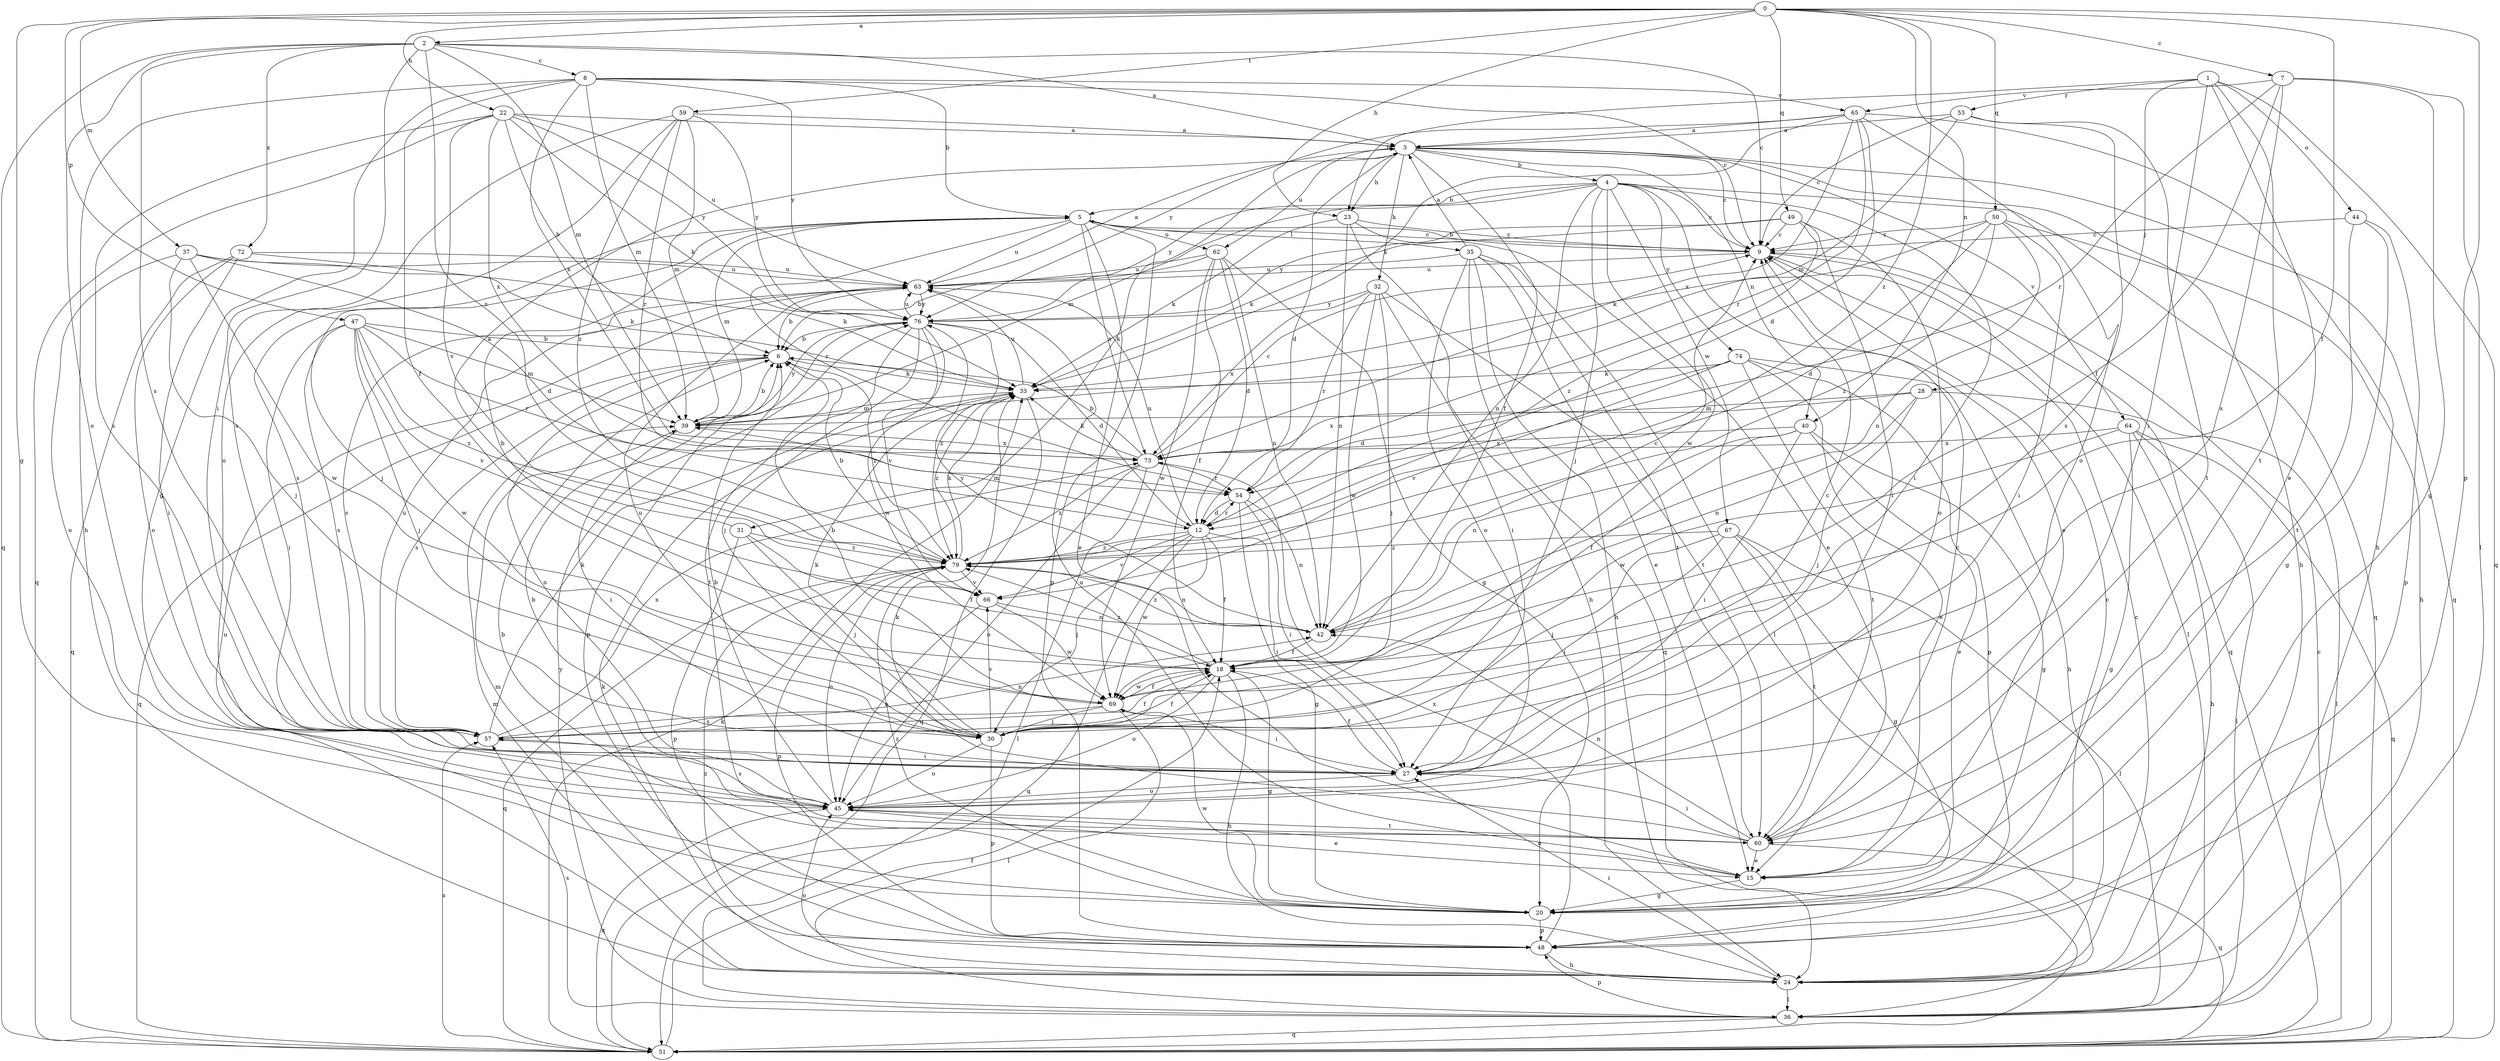 strict digraph  {
0;
1;
2;
3;
4;
5;
6;
7;
8;
9;
12;
15;
18;
20;
22;
23;
24;
27;
28;
30;
31;
32;
33;
35;
36;
37;
39;
40;
42;
44;
45;
47;
48;
49;
50;
51;
53;
54;
57;
59;
60;
62;
63;
64;
65;
66;
67;
69;
72;
73;
74;
76;
79;
0 -> 2  [label=a];
0 -> 7  [label=c];
0 -> 18  [label=f];
0 -> 20  [label=g];
0 -> 22  [label=h];
0 -> 23  [label=h];
0 -> 37  [label=m];
0 -> 40  [label=n];
0 -> 47  [label=p];
0 -> 48  [label=p];
0 -> 49  [label=q];
0 -> 50  [label=q];
0 -> 59  [label=t];
0 -> 79  [label=z];
1 -> 15  [label=e];
1 -> 23  [label=h];
1 -> 27  [label=i];
1 -> 28  [label=j];
1 -> 44  [label=o];
1 -> 51  [label=q];
1 -> 53  [label=r];
1 -> 60  [label=t];
2 -> 3  [label=a];
2 -> 8  [label=c];
2 -> 9  [label=c];
2 -> 27  [label=i];
2 -> 39  [label=m];
2 -> 45  [label=o];
2 -> 51  [label=q];
2 -> 57  [label=s];
2 -> 72  [label=x];
2 -> 79  [label=z];
3 -> 4  [label=b];
3 -> 9  [label=c];
3 -> 12  [label=d];
3 -> 18  [label=f];
3 -> 23  [label=h];
3 -> 24  [label=h];
3 -> 31  [label=k];
3 -> 32  [label=k];
3 -> 40  [label=n];
3 -> 51  [label=q];
3 -> 62  [label=u];
3 -> 64  [label=v];
4 -> 5  [label=b];
4 -> 9  [label=c];
4 -> 15  [label=e];
4 -> 27  [label=i];
4 -> 30  [label=j];
4 -> 39  [label=m];
4 -> 42  [label=n];
4 -> 51  [label=q];
4 -> 67  [label=w];
4 -> 69  [label=w];
4 -> 74  [label=y];
4 -> 76  [label=y];
5 -> 9  [label=c];
5 -> 15  [label=e];
5 -> 30  [label=j];
5 -> 35  [label=l];
5 -> 39  [label=m];
5 -> 48  [label=p];
5 -> 54  [label=r];
5 -> 57  [label=s];
5 -> 62  [label=u];
5 -> 63  [label=u];
5 -> 73  [label=x];
6 -> 33  [label=k];
6 -> 45  [label=o];
6 -> 51  [label=q];
6 -> 57  [label=s];
6 -> 79  [label=z];
7 -> 18  [label=f];
7 -> 20  [label=g];
7 -> 36  [label=l];
7 -> 54  [label=r];
7 -> 57  [label=s];
7 -> 65  [label=v];
8 -> 5  [label=b];
8 -> 9  [label=c];
8 -> 18  [label=f];
8 -> 20  [label=g];
8 -> 24  [label=h];
8 -> 39  [label=m];
8 -> 65  [label=v];
8 -> 73  [label=x];
8 -> 76  [label=y];
9 -> 5  [label=b];
9 -> 36  [label=l];
9 -> 51  [label=q];
9 -> 63  [label=u];
12 -> 18  [label=f];
12 -> 27  [label=i];
12 -> 30  [label=j];
12 -> 39  [label=m];
12 -> 51  [label=q];
12 -> 54  [label=r];
12 -> 63  [label=u];
12 -> 66  [label=v];
12 -> 69  [label=w];
12 -> 79  [label=z];
15 -> 20  [label=g];
15 -> 45  [label=o];
15 -> 63  [label=u];
18 -> 5  [label=b];
18 -> 20  [label=g];
18 -> 24  [label=h];
18 -> 45  [label=o];
18 -> 69  [label=w];
18 -> 79  [label=z];
20 -> 6  [label=b];
20 -> 48  [label=p];
20 -> 69  [label=w];
20 -> 79  [label=z];
22 -> 3  [label=a];
22 -> 6  [label=b];
22 -> 33  [label=k];
22 -> 51  [label=q];
22 -> 57  [label=s];
22 -> 63  [label=u];
22 -> 66  [label=v];
22 -> 73  [label=x];
22 -> 76  [label=y];
23 -> 9  [label=c];
23 -> 15  [label=e];
23 -> 24  [label=h];
23 -> 33  [label=k];
23 -> 42  [label=n];
24 -> 9  [label=c];
24 -> 27  [label=i];
24 -> 33  [label=k];
24 -> 36  [label=l];
24 -> 39  [label=m];
24 -> 45  [label=o];
24 -> 63  [label=u];
24 -> 79  [label=z];
27 -> 18  [label=f];
27 -> 45  [label=o];
28 -> 30  [label=j];
28 -> 36  [label=l];
28 -> 39  [label=m];
28 -> 42  [label=n];
28 -> 73  [label=x];
30 -> 9  [label=c];
30 -> 18  [label=f];
30 -> 33  [label=k];
30 -> 45  [label=o];
30 -> 48  [label=p];
30 -> 63  [label=u];
30 -> 66  [label=v];
31 -> 3  [label=a];
31 -> 18  [label=f];
31 -> 30  [label=j];
31 -> 48  [label=p];
31 -> 79  [label=z];
32 -> 27  [label=i];
32 -> 30  [label=j];
32 -> 54  [label=r];
32 -> 60  [label=t];
32 -> 69  [label=w];
32 -> 73  [label=x];
32 -> 76  [label=y];
33 -> 39  [label=m];
33 -> 51  [label=q];
33 -> 63  [label=u];
33 -> 79  [label=z];
35 -> 3  [label=a];
35 -> 15  [label=e];
35 -> 24  [label=h];
35 -> 36  [label=l];
35 -> 45  [label=o];
35 -> 51  [label=q];
35 -> 60  [label=t];
35 -> 63  [label=u];
36 -> 48  [label=p];
36 -> 51  [label=q];
36 -> 57  [label=s];
36 -> 76  [label=y];
37 -> 12  [label=d];
37 -> 30  [label=j];
37 -> 33  [label=k];
37 -> 45  [label=o];
37 -> 63  [label=u];
37 -> 69  [label=w];
39 -> 6  [label=b];
39 -> 27  [label=i];
39 -> 73  [label=x];
39 -> 76  [label=y];
40 -> 15  [label=e];
40 -> 18  [label=f];
40 -> 20  [label=g];
40 -> 27  [label=i];
40 -> 42  [label=n];
40 -> 73  [label=x];
42 -> 9  [label=c];
42 -> 18  [label=f];
42 -> 76  [label=y];
42 -> 79  [label=z];
44 -> 9  [label=c];
44 -> 20  [label=g];
44 -> 48  [label=p];
44 -> 60  [label=t];
45 -> 6  [label=b];
45 -> 15  [label=e];
45 -> 51  [label=q];
45 -> 57  [label=s];
45 -> 60  [label=t];
47 -> 6  [label=b];
47 -> 27  [label=i];
47 -> 30  [label=j];
47 -> 39  [label=m];
47 -> 54  [label=r];
47 -> 57  [label=s];
47 -> 66  [label=v];
47 -> 69  [label=w];
47 -> 79  [label=z];
48 -> 9  [label=c];
48 -> 24  [label=h];
48 -> 39  [label=m];
48 -> 73  [label=x];
49 -> 9  [label=c];
49 -> 27  [label=i];
49 -> 33  [label=k];
49 -> 45  [label=o];
49 -> 76  [label=y];
49 -> 79  [label=z];
50 -> 9  [label=c];
50 -> 12  [label=d];
50 -> 24  [label=h];
50 -> 27  [label=i];
50 -> 33  [label=k];
50 -> 42  [label=n];
50 -> 79  [label=z];
51 -> 9  [label=c];
51 -> 18  [label=f];
51 -> 33  [label=k];
51 -> 57  [label=s];
53 -> 3  [label=a];
53 -> 9  [label=c];
53 -> 39  [label=m];
53 -> 57  [label=s];
53 -> 60  [label=t];
54 -> 12  [label=d];
54 -> 20  [label=g];
54 -> 27  [label=i];
54 -> 42  [label=n];
57 -> 18  [label=f];
57 -> 27  [label=i];
57 -> 33  [label=k];
57 -> 42  [label=n];
57 -> 63  [label=u];
57 -> 73  [label=x];
59 -> 3  [label=a];
59 -> 39  [label=m];
59 -> 45  [label=o];
59 -> 54  [label=r];
59 -> 57  [label=s];
59 -> 76  [label=y];
59 -> 79  [label=z];
60 -> 6  [label=b];
60 -> 9  [label=c];
60 -> 15  [label=e];
60 -> 27  [label=i];
60 -> 33  [label=k];
60 -> 42  [label=n];
60 -> 51  [label=q];
62 -> 6  [label=b];
62 -> 12  [label=d];
62 -> 18  [label=f];
62 -> 20  [label=g];
62 -> 42  [label=n];
62 -> 63  [label=u];
62 -> 69  [label=w];
63 -> 3  [label=a];
63 -> 6  [label=b];
63 -> 57  [label=s];
63 -> 76  [label=y];
64 -> 20  [label=g];
64 -> 24  [label=h];
64 -> 36  [label=l];
64 -> 51  [label=q];
64 -> 69  [label=w];
64 -> 73  [label=x];
65 -> 3  [label=a];
65 -> 12  [label=d];
65 -> 24  [label=h];
65 -> 33  [label=k];
65 -> 45  [label=o];
65 -> 54  [label=r];
65 -> 73  [label=x];
65 -> 76  [label=y];
66 -> 42  [label=n];
66 -> 45  [label=o];
66 -> 69  [label=w];
67 -> 20  [label=g];
67 -> 27  [label=i];
67 -> 30  [label=j];
67 -> 36  [label=l];
67 -> 60  [label=t];
67 -> 79  [label=z];
69 -> 6  [label=b];
69 -> 18  [label=f];
69 -> 27  [label=i];
69 -> 30  [label=j];
69 -> 36  [label=l];
69 -> 57  [label=s];
72 -> 27  [label=i];
72 -> 33  [label=k];
72 -> 45  [label=o];
72 -> 51  [label=q];
72 -> 63  [label=u];
73 -> 6  [label=b];
73 -> 9  [label=c];
73 -> 33  [label=k];
73 -> 36  [label=l];
73 -> 45  [label=o];
73 -> 54  [label=r];
73 -> 79  [label=z];
74 -> 12  [label=d];
74 -> 15  [label=e];
74 -> 24  [label=h];
74 -> 33  [label=k];
74 -> 48  [label=p];
74 -> 60  [label=t];
74 -> 66  [label=v];
76 -> 6  [label=b];
76 -> 12  [label=d];
76 -> 30  [label=j];
76 -> 48  [label=p];
76 -> 60  [label=t];
76 -> 63  [label=u];
76 -> 66  [label=v];
76 -> 69  [label=w];
76 -> 79  [label=z];
79 -> 6  [label=b];
79 -> 33  [label=k];
79 -> 42  [label=n];
79 -> 45  [label=o];
79 -> 48  [label=p];
79 -> 51  [label=q];
79 -> 66  [label=v];
}

